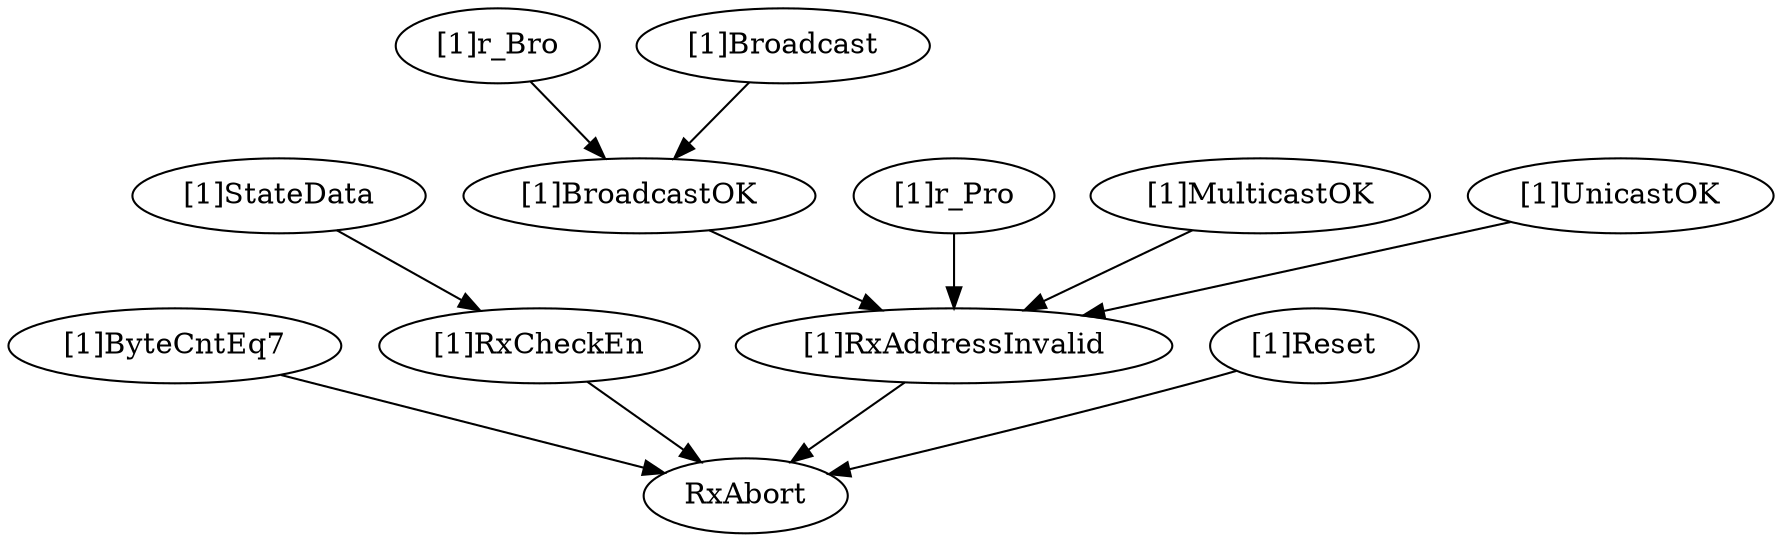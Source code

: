 strict digraph "" {
	"[1]ByteCntEq7"	 [complexity=3,
		importance=0.127974302558,
		rank=0.0426581008528];
	RxAbort	 [complexity=0,
		importance=0.0555014446178,
		rank=0.0];
	"[1]ByteCntEq7" -> RxAbort;
	"[1]RxCheckEn"	 [complexity=3,
		importance=0.13645994372,
		rank=0.0454866479067];
	"[1]RxCheckEn" -> RxAbort;
	"[1]RxAddressInvalid"	 [complexity=3,
		importance=0.176586463982,
		rank=0.0588621546605];
	"[1]RxAddressInvalid" -> RxAbort;
	"[1]r_Bro"	 [complexity=11,
		importance=0.227500572951,
		rank=0.0206818702682];
	"[1]BroadcastOK"	 [complexity=8,
		importance=0.210529159628,
		rank=0.0263161449535];
	"[1]r_Bro" -> "[1]BroadcastOK";
	"[1]StateData"	 [complexity=5,
		importance=0.153431357043,
		rank=0.0306862714086];
	"[1]StateData" -> "[1]RxCheckEn";
	"[1]Broadcast"	 [complexity=11,
		importance=0.227500572951,
		rank=0.0206818702682];
	"[1]Broadcast" -> "[1]BroadcastOK";
	"[1]r_Pro"	 [complexity=8,
		importance=0.193557877304,
		rank=0.0241947346631];
	"[1]r_Pro" -> "[1]RxAddressInvalid";
	"[1]MulticastOK"	 [complexity=8,
		importance=0.255452326854,
		rank=0.0319315408567];
	"[1]MulticastOK" -> "[1]RxAddressInvalid";
	"[1]Reset"	 [complexity=1,
		importance=0.183475747176,
		rank=0.183475747176];
	"[1]Reset" -> RxAbort;
	"[1]BroadcastOK" -> "[1]RxAddressInvalid";
	"[1]UnicastOK"	 [complexity=8,
		importance=0.343487417434,
		rank=0.0429359271792];
	"[1]UnicastOK" -> "[1]RxAddressInvalid";
}
